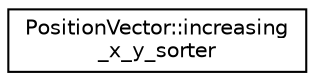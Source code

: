 digraph "Graphical Class Hierarchy"
{
  edge [fontname="Helvetica",fontsize="10",labelfontname="Helvetica",labelfontsize="10"];
  node [fontname="Helvetica",fontsize="10",shape=record];
  rankdir="LR";
  Node0 [label="PositionVector::increasing\l_x_y_sorter",height=0.2,width=0.4,color="black", fillcolor="white", style="filled",URL="$dd/dc8/class_position_vector_1_1increasing__x__y__sorter.html",tooltip="clase for increasing Sorter "];
}
